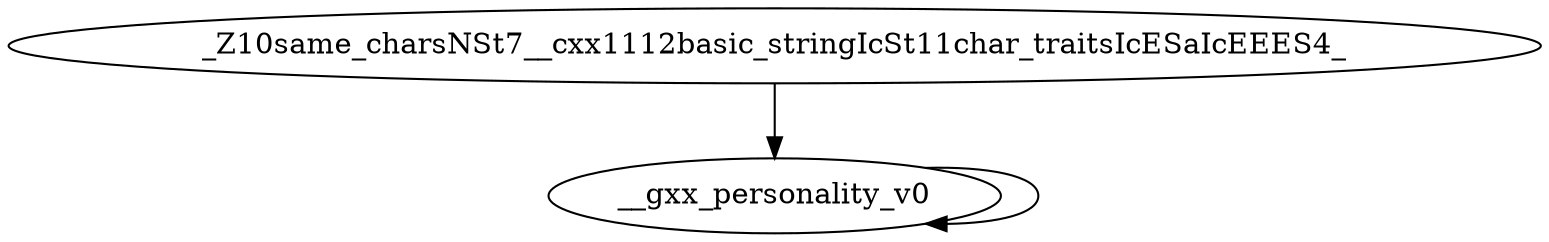 digraph CallGraph {
_Z10same_charsNSt7__cxx1112basic_stringIcSt11char_traitsIcESaIcEEES4_ -> __gxx_personality_v0;
__gxx_personality_v0 -> __gxx_personality_v0;
}